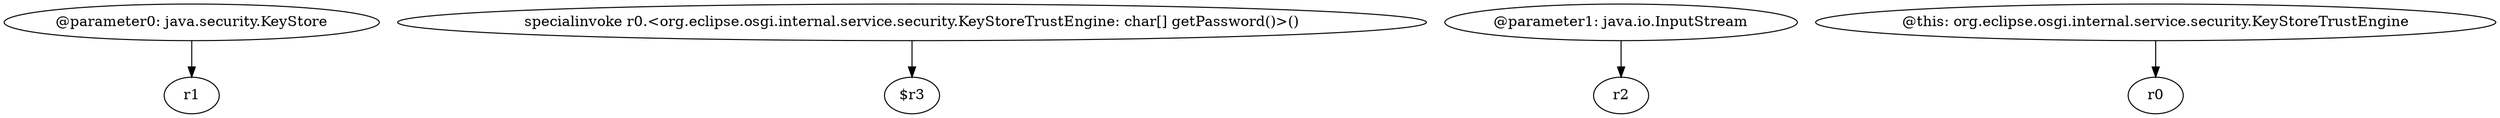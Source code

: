 digraph g {
0[label="@parameter0: java.security.KeyStore"]
1[label="r1"]
0->1[label=""]
2[label="specialinvoke r0.<org.eclipse.osgi.internal.service.security.KeyStoreTrustEngine: char[] getPassword()>()"]
3[label="$r3"]
2->3[label=""]
4[label="@parameter1: java.io.InputStream"]
5[label="r2"]
4->5[label=""]
6[label="@this: org.eclipse.osgi.internal.service.security.KeyStoreTrustEngine"]
7[label="r0"]
6->7[label=""]
}